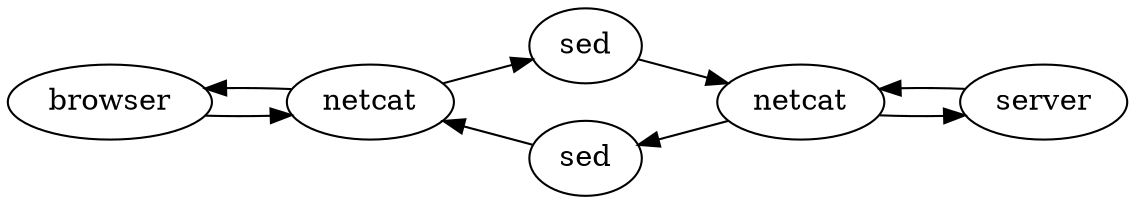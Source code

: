 digraph bidirectionalFilter1 {
  rankdir=LR
  browser [label="browser"]
  netcat_in [label="netcat"]
  browser -> netcat_in
  { rank=same
    sed1 [label="sed"];
    sed2 [label="sed"];
  }
  netcat_in -> sed1
  netcat_out [label="netcat"]
  sed1 -> netcat_out
  server [label="server"]
  netcat_out -> server
  server -> netcat_out
  netcat_out -> sed2
  sed2 -> netcat_in
  netcat_in -> browser
}